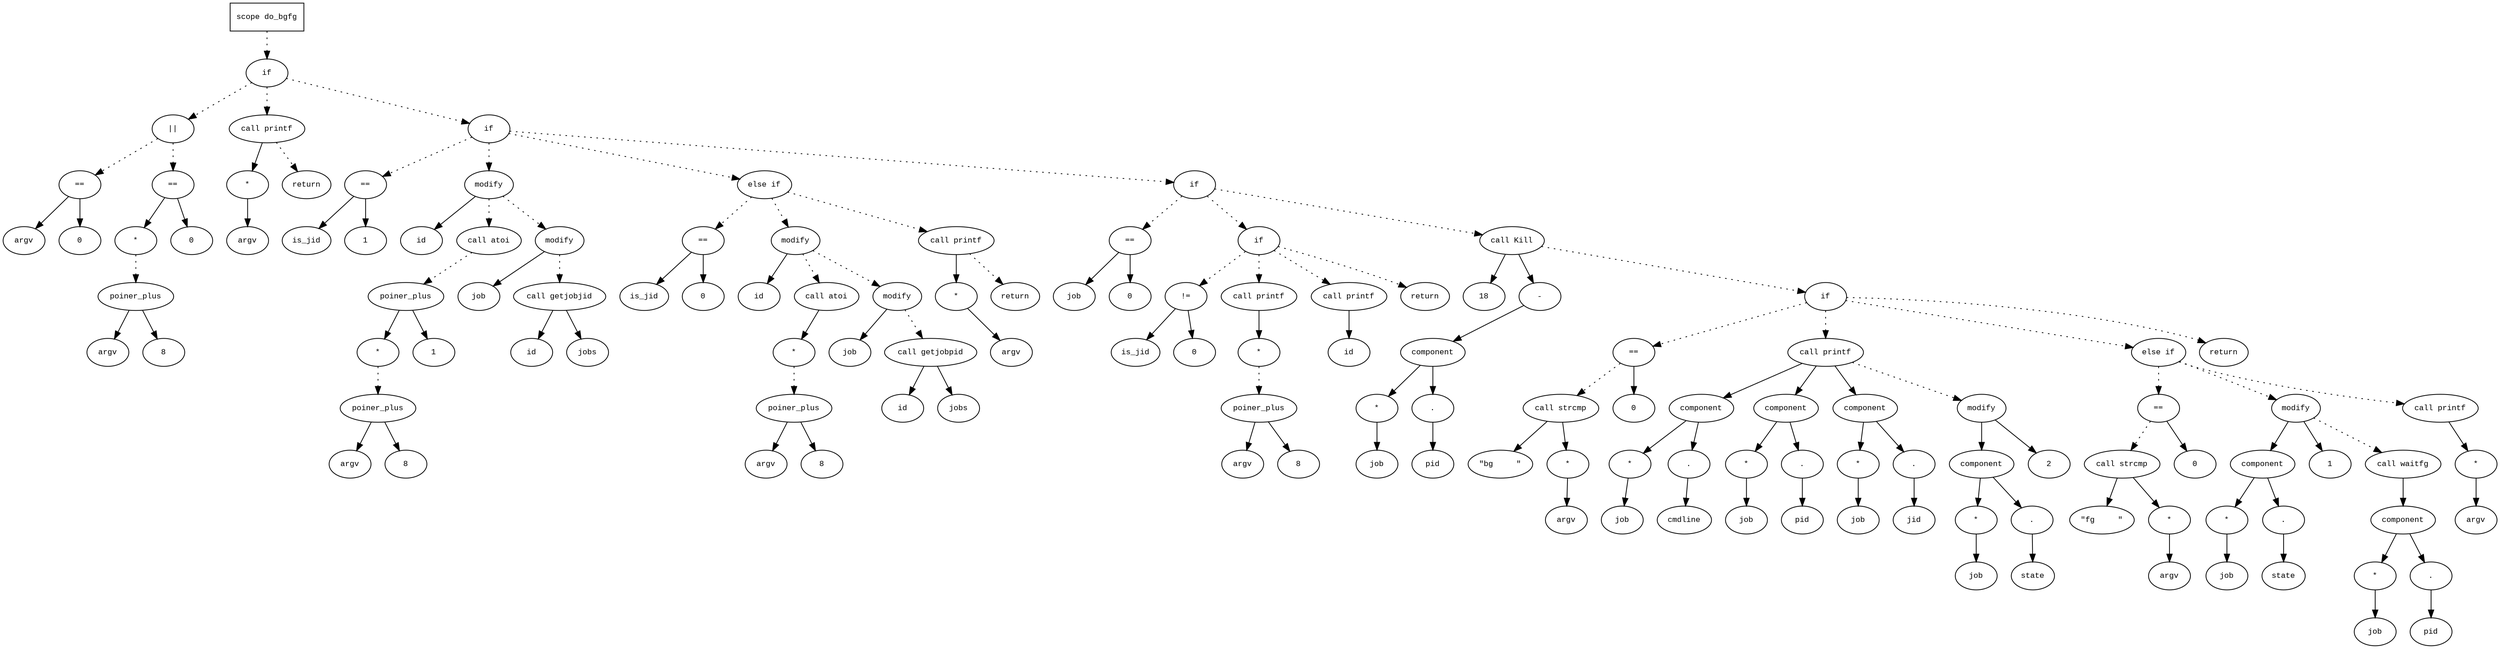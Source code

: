 digraph AST {
  graph [fontname="Times New Roman",fontsize=10];
  node  [fontname="Courier New",fontsize=10];
  edge  [fontname="Times New Roman",fontsize=10];

  node1 [label="scope do_bgfg",shape=box];
  node2 [label="if",shape=ellipse];
  node1 -> node2 [style=dotted];
  node3 [label="||",shape=ellipse];
  node4 [label="==",shape=ellipse];
  node5 [label="argv",shape=ellipse];
  node4 -> node5;
  node6 [label="0",shape=ellipse];
  node4 -> node6;
  node3 -> node4 [style=dotted];
  node7 [label="==",shape=ellipse];
  node8 [label="*",shape=ellipse];
  node9 [label="poiner_plus",shape=ellipse];
  node10 [label="argv",shape=ellipse];
  node9 -> node10;
  node11 [label="8",shape=ellipse];
  node9 -> node11;
  node8 -> node9 [style=dotted];
  node7 -> node8;
  node12 [label="0",shape=ellipse];
  node7 -> node12;
  node3 -> node7 [style=dotted];
  node2 -> node3 [style=dotted];
  node13 [label="call printf",shape=ellipse];
  node14 [label="*",shape=ellipse];
  node15 [label="argv",shape=ellipse];
  node14 -> node15;
  node13 -> node14;
  node2 -> node13 [style=dotted];
  node16 [label="return",shape=ellipse];
  node13 -> node16 [style=dotted];
  node17 [label="if",shape=ellipse];
  node2 -> node17 [style=dotted];
  node18 [label="==",shape=ellipse];
  node19 [label="is_jid",shape=ellipse];
  node18 -> node19;
  node20 [label="1",shape=ellipse];
  node18 -> node20;
  node17 -> node18 [style=dotted];
  node21 [label="modify",shape=ellipse];
  node22 [label="id",shape=ellipse];
  node21 -> node22;
  node23 [label="call atoi",shape=ellipse];
  node24 [label="poiner_plus",shape=ellipse];
  node25 [label="*",shape=ellipse];
  node26 [label="poiner_plus",shape=ellipse];
  node27 [label="argv",shape=ellipse];
  node26 -> node27;
  node28 [label="8",shape=ellipse];
  node26 -> node28;
  node25 -> node26 [style=dotted];
  node24 -> node25;
  node29 [label="1",shape=ellipse];
  node24 -> node29;
  node23 -> node24 [style=dotted];
  node21 -> node23 [style=dotted];
  node17 -> node21 [style=dotted];
  node30 [label="modify",shape=ellipse];
  node31 [label="job",shape=ellipse];
  node30 -> node31;
  node32 [label="call getjobjid",shape=ellipse];
  node33 [label="id",shape=ellipse];
  node32 -> node33;
  node34 [label="jobs",shape=ellipse];
  node32 -> node34;
  node30 -> node32 [style=dotted];
  node21 -> node30 [style=dotted];
  node35 [label="else if",shape=ellipse];
  node17 -> node35 [style=dotted];
  node36 [label="==",shape=ellipse];
  node37 [label="is_jid",shape=ellipse];
  node36 -> node37;
  node38 [label="0",shape=ellipse];
  node36 -> node38;
  node35 -> node36 [style=dotted];
  node39 [label="modify",shape=ellipse];
  node40 [label="id",shape=ellipse];
  node39 -> node40;
  node41 [label="call atoi",shape=ellipse];
  node42 [label="*",shape=ellipse];
  node43 [label="poiner_plus",shape=ellipse];
  node44 [label="argv",shape=ellipse];
  node43 -> node44;
  node45 [label="8",shape=ellipse];
  node43 -> node45;
  node42 -> node43 [style=dotted];
  node41 -> node42;
  node39 -> node41 [style=dotted];
  node35 -> node39 [style=dotted];
  node46 [label="modify",shape=ellipse];
  node47 [label="job",shape=ellipse];
  node46 -> node47;
  node48 [label="call getjobpid",shape=ellipse];
  node49 [label="id",shape=ellipse];
  node48 -> node49;
  node50 [label="jobs",shape=ellipse];
  node48 -> node50;
  node46 -> node48 [style=dotted];
  node39 -> node46 [style=dotted];
  node51 [label="call printf",shape=ellipse];
  node52 [label="*",shape=ellipse];
  node53 [label="argv",shape=ellipse];
  node52 -> node53;
  node51 -> node52;
  node35 -> node51 [style=dotted];
  node54 [label="return",shape=ellipse];
  node51 -> node54 [style=dotted];
  node55 [label="if",shape=ellipse];
  node17 -> node55 [style=dotted];
  node56 [label="==",shape=ellipse];
  node57 [label="job",shape=ellipse];
  node56 -> node57;
  node58 [label="0",shape=ellipse];
  node56 -> node58;
  node55 -> node56 [style=dotted];
  node59 [label="if",shape=ellipse];
  node55 -> node59 [style=dotted];
  node60 [label="!=",shape=ellipse];
  node61 [label="is_jid",shape=ellipse];
  node60 -> node61;
  node62 [label="0",shape=ellipse];
  node60 -> node62;
  node59 -> node60 [style=dotted];
  node63 [label="call printf",shape=ellipse];
  node64 [label="*",shape=ellipse];
  node65 [label="poiner_plus",shape=ellipse];
  node66 [label="argv",shape=ellipse];
  node65 -> node66;
  node67 [label="8",shape=ellipse];
  node65 -> node67;
  node64 -> node65 [style=dotted];
  node63 -> node64;
  node59 -> node63 [style=dotted];
  node68 [label="call printf",shape=ellipse];
  node69 [label="id",shape=ellipse];
  node68 -> node69;
  node59 -> node68 [style=dotted];
  node70 [label="return",shape=ellipse];
  node59 -> node70 [style=dotted];
  node71 [label="call Kill",shape=ellipse];
  node72 [label="18",shape=ellipse];
  node71 -> node72;
  node73 [label="-",shape=ellipse];
  node74 [label="component",shape=ellipse];
  node73 -> node74;
  node75 [label="*",shape=ellipse];
  node76 [label="job",shape=ellipse];
  node75 -> node76;
  node74 -> node75;
  node77 [label=".",shape=ellipse];
  node74 -> node77;
  node78 [label="pid",shape=ellipse];
  node77 -> node78;
  node71 -> node73;
  node55 -> node71 [style=dotted];
  node79 [label="if",shape=ellipse];
  node71 -> node79 [style=dotted];
  node80 [label="==",shape=ellipse];
  node81 [label="call strcmp",shape=ellipse];
  node82 [label="\"bg     \"",shape=ellipse];
  node81 -> node82;
  node83 [label="*",shape=ellipse];
  node84 [label="argv",shape=ellipse];
  node83 -> node84;
  node81 -> node83;
  node80 -> node81 [style=dotted];
  node85 [label="0",shape=ellipse];
  node80 -> node85;
  node79 -> node80 [style=dotted];
  node86 [label="call printf",shape=ellipse];
  node87 [label="component",shape=ellipse];
  node86 -> node87;
  node88 [label="*",shape=ellipse];
  node89 [label="job",shape=ellipse];
  node88 -> node89;
  node87 -> node88;
  node90 [label=".",shape=ellipse];
  node87 -> node90;
  node91 [label="cmdline",shape=ellipse];
  node90 -> node91;
  node92 [label="component",shape=ellipse];
  node86 -> node92;
  node93 [label="*",shape=ellipse];
  node94 [label="job",shape=ellipse];
  node93 -> node94;
  node92 -> node93;
  node95 [label=".",shape=ellipse];
  node92 -> node95;
  node96 [label="pid",shape=ellipse];
  node95 -> node96;
  node97 [label="component",shape=ellipse];
  node86 -> node97;
  node98 [label="*",shape=ellipse];
  node99 [label="job",shape=ellipse];
  node98 -> node99;
  node97 -> node98;
  node100 [label=".",shape=ellipse];
  node97 -> node100;
  node101 [label="jid",shape=ellipse];
  node100 -> node101;
  node79 -> node86 [style=dotted];
  node102 [label="modify",shape=ellipse];
  node103 [label="component",shape=ellipse];
  node102 -> node103;
  node104 [label="*",shape=ellipse];
  node105 [label="job",shape=ellipse];
  node104 -> node105;
  node103 -> node104;
  node106 [label=".",shape=ellipse];
  node103 -> node106;
  node107 [label="state",shape=ellipse];
  node106 -> node107;
  node108 [label="2",shape=ellipse];
  node102 -> node108;
  node86 -> node102 [style=dotted];
  node109 [label="else if",shape=ellipse];
  node79 -> node109 [style=dotted];
  node110 [label="==",shape=ellipse];
  node111 [label="call strcmp",shape=ellipse];
  node112 [label="\"fg     \"",shape=ellipse];
  node111 -> node112;
  node113 [label="*",shape=ellipse];
  node114 [label="argv",shape=ellipse];
  node113 -> node114;
  node111 -> node113;
  node110 -> node111 [style=dotted];
  node115 [label="0",shape=ellipse];
  node110 -> node115;
  node109 -> node110 [style=dotted];
  node116 [label="modify",shape=ellipse];
  node117 [label="component",shape=ellipse];
  node116 -> node117;
  node118 [label="*",shape=ellipse];
  node119 [label="job",shape=ellipse];
  node118 -> node119;
  node117 -> node118;
  node120 [label=".",shape=ellipse];
  node117 -> node120;
  node121 [label="state",shape=ellipse];
  node120 -> node121;
  node122 [label="1",shape=ellipse];
  node116 -> node122;
  node109 -> node116 [style=dotted];
  node123 [label="call waitfg",shape=ellipse];
  node124 [label="component",shape=ellipse];
  node123 -> node124;
  node125 [label="*",shape=ellipse];
  node126 [label="job",shape=ellipse];
  node125 -> node126;
  node124 -> node125;
  node127 [label=".",shape=ellipse];
  node124 -> node127;
  node128 [label="pid",shape=ellipse];
  node127 -> node128;
  node116 -> node123 [style=dotted];
  node129 [label="call printf",shape=ellipse];
  node130 [label="*",shape=ellipse];
  node131 [label="argv",shape=ellipse];
  node130 -> node131;
  node129 -> node130;
  node109 -> node129 [style=dotted];
  node132 [label="return",shape=ellipse];
  node79 -> node132 [style=dotted];
} 
